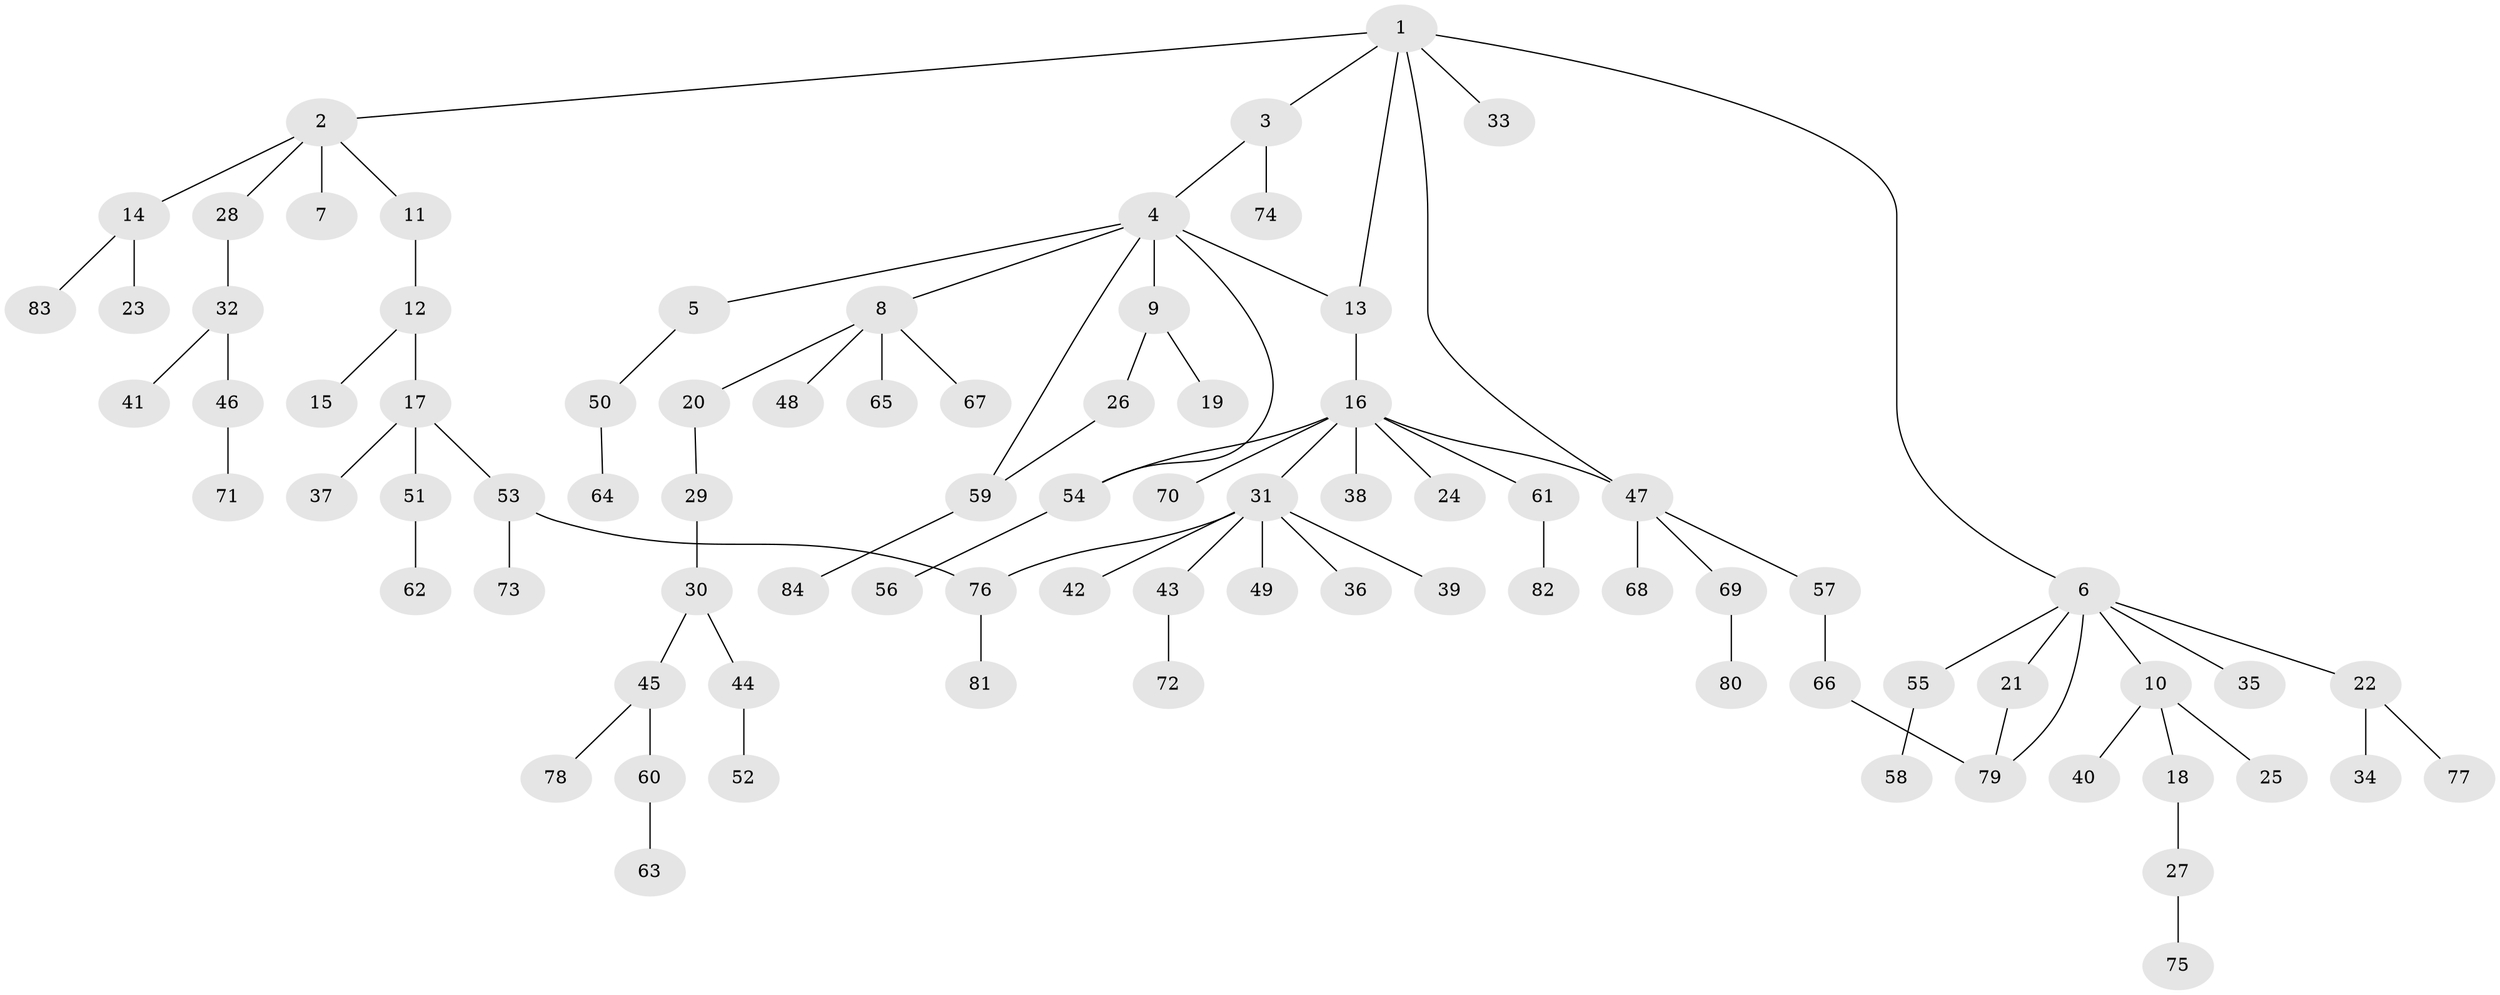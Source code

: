 // Generated by graph-tools (version 1.1) at 2025/01/03/09/25 03:01:10]
// undirected, 84 vertices, 90 edges
graph export_dot {
graph [start="1"]
  node [color=gray90,style=filled];
  1;
  2;
  3;
  4;
  5;
  6;
  7;
  8;
  9;
  10;
  11;
  12;
  13;
  14;
  15;
  16;
  17;
  18;
  19;
  20;
  21;
  22;
  23;
  24;
  25;
  26;
  27;
  28;
  29;
  30;
  31;
  32;
  33;
  34;
  35;
  36;
  37;
  38;
  39;
  40;
  41;
  42;
  43;
  44;
  45;
  46;
  47;
  48;
  49;
  50;
  51;
  52;
  53;
  54;
  55;
  56;
  57;
  58;
  59;
  60;
  61;
  62;
  63;
  64;
  65;
  66;
  67;
  68;
  69;
  70;
  71;
  72;
  73;
  74;
  75;
  76;
  77;
  78;
  79;
  80;
  81;
  82;
  83;
  84;
  1 -- 2;
  1 -- 3;
  1 -- 6;
  1 -- 33;
  1 -- 47;
  1 -- 13;
  2 -- 7;
  2 -- 11;
  2 -- 14;
  2 -- 28;
  3 -- 4;
  3 -- 74;
  4 -- 5;
  4 -- 8;
  4 -- 9;
  4 -- 13;
  4 -- 54;
  4 -- 59;
  5 -- 50;
  6 -- 10;
  6 -- 21;
  6 -- 22;
  6 -- 35;
  6 -- 55;
  6 -- 79;
  8 -- 20;
  8 -- 48;
  8 -- 65;
  8 -- 67;
  9 -- 19;
  9 -- 26;
  10 -- 18;
  10 -- 25;
  10 -- 40;
  11 -- 12;
  12 -- 15;
  12 -- 17;
  13 -- 16;
  14 -- 23;
  14 -- 83;
  16 -- 24;
  16 -- 31;
  16 -- 38;
  16 -- 47;
  16 -- 61;
  16 -- 70;
  16 -- 54;
  17 -- 37;
  17 -- 51;
  17 -- 53;
  18 -- 27;
  20 -- 29;
  21 -- 79;
  22 -- 34;
  22 -- 77;
  26 -- 59;
  27 -- 75;
  28 -- 32;
  29 -- 30;
  30 -- 44;
  30 -- 45;
  31 -- 36;
  31 -- 39;
  31 -- 42;
  31 -- 43;
  31 -- 49;
  31 -- 76;
  32 -- 41;
  32 -- 46;
  43 -- 72;
  44 -- 52;
  45 -- 60;
  45 -- 78;
  46 -- 71;
  47 -- 57;
  47 -- 68;
  47 -- 69;
  50 -- 64;
  51 -- 62;
  53 -- 73;
  53 -- 76;
  54 -- 56;
  55 -- 58;
  57 -- 66;
  59 -- 84;
  60 -- 63;
  61 -- 82;
  66 -- 79;
  69 -- 80;
  76 -- 81;
}
